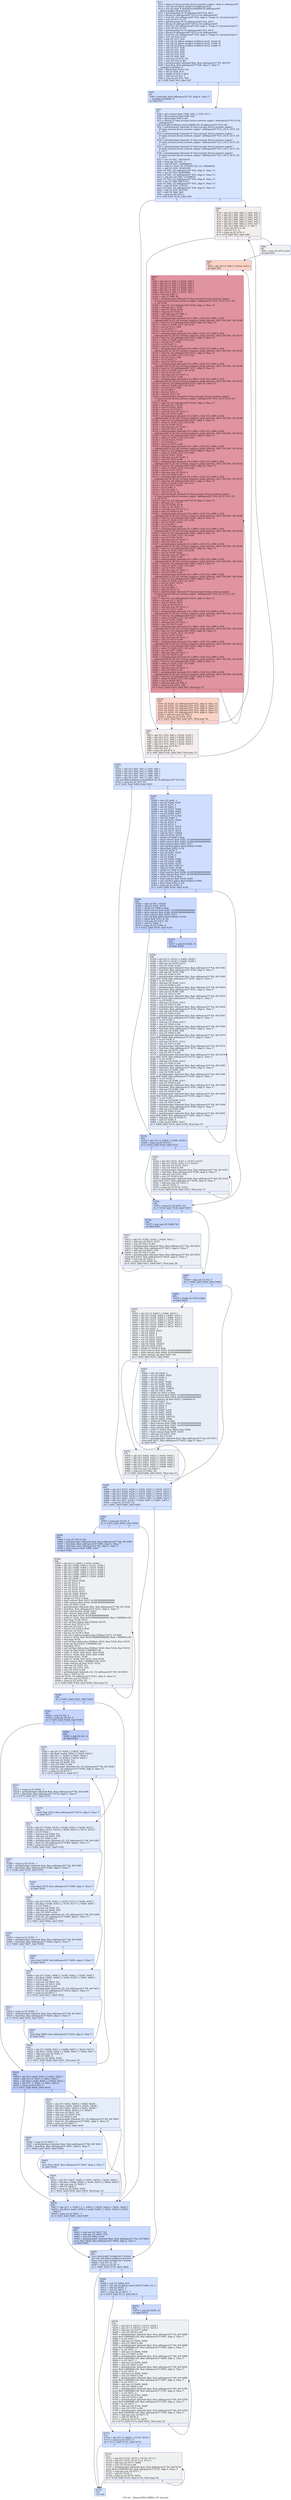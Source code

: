 digraph "CFG for '_Z4growPfiiiS_PKffiS1_Pii' function" {
	label="CFG for '_Z4growPfiiiS_PKffiS1_Pii' function";

	Node0x4d87af0 [shape=record,color="#3d50c3ff", style=filled, fillcolor="#a5c3fe70",label="{%11:\l  %12 = alloca %\"class.rocrand_device::xorwow_engine\", align 8, addrspace(5)\l  %13 = tail call i32 @llvm.amdgcn.workgroup.id.x()\l  %14 = tail call align 4 dereferenceable(64) i8 addrspace(4)*\l... @llvm.amdgcn.dispatch.ptr()\l  %15 = getelementptr i8, i8 addrspace(4)* %14, i64 4\l  %16 = bitcast i8 addrspace(4)* %15 to i16 addrspace(4)*\l  %17 = load i16, i16 addrspace(4)* %16, align 4, !range !4, !invariant.load !5\l  %18 = zext i16 %17 to i32\l  %19 = getelementptr i8, i8 addrspace(4)* %14, i64 6\l  %20 = bitcast i8 addrspace(4)* %19 to i16 addrspace(4)*\l  %21 = load i16, i16 addrspace(4)* %20, align 2, !range !4, !invariant.load !5\l  %22 = zext i16 %21 to i32\l  %23 = getelementptr i8, i8 addrspace(4)* %14, i64 8\l  %24 = bitcast i8 addrspace(4)* %23 to i16 addrspace(4)*\l  %25 = load i16, i16 addrspace(4)* %24, align 4, !range !4, !invariant.load !5\l  %26 = zext i16 %25 to i32\l  %27 = mul i32 %13, %26\l  %28 = tail call i32 @llvm.amdgcn.workitem.id.z(), !range !6\l  %29 = tail call i32 @llvm.amdgcn.workitem.id.y(), !range !6\l  %30 = tail call i32 @llvm.amdgcn.workitem.id.x(), !range !6\l  %31 = add i32 %27, %28\l  %32 = mul i32 %31, %22\l  %33 = add i32 %32, %29\l  %34 = mul i32 %33, %18\l  %35 = add i32 %34, %30\l  %36 = mul nsw i32 %35, %2\l  %37 = sext i32 %35 to i64\l  %38 = getelementptr inbounds float, float addrspace(1)* %5, i64 %37\l  %39 = load float, float addrspace(1)* %38, align 4, !tbaa !7,\l... !amdgpu.noclobber !5\l  %40 = fptosi float %39 to i32\l  %41 = shl i32 %40, %35\l  %42 = sitofp i32 %35 to float\l  %43 = add nsw i32 %3, -1\l  %44 = icmp eq i32 %35, %43\l  br i1 %44, label %45, label %47\l|{<s0>T|<s1>F}}"];
	Node0x4d87af0:s0 -> Node0x4d8f310;
	Node0x4d87af0:s1 -> Node0x4d8f3a0;
	Node0x4d8f310 [shape=record,color="#3d50c3ff", style=filled, fillcolor="#93b5fe70",label="{%45:\l45:                                               \l  %46 = load float, float addrspace(1)* %5, align 4, !tbaa !7,\l... !amdgpu.noclobber !5\l  br label %47\l}"];
	Node0x4d8f310 -> Node0x4d8f3a0;
	Node0x4d8f3a0 [shape=record,color="#3d50c3ff", style=filled, fillcolor="#a5c3fe70",label="{%47:\l47:                                               \l  %48 = phi contract float [ %46, %45 ], [ %39, %11 ]\l  %49 = fmul contract float %48, %42\l  %50 = fptoui float %49 to i64\l  %51 = bitcast %\"class.rocrand_device::xorwow_engine\" addrspace(5)* %12 to i8\l... addrspace(5)*\l  call void @llvm.lifetime.start.p5i8(i64 48, i8 addrspace(5)* %51) #5\l  %52 = getelementptr inbounds %\"class.rocrand_device::xorwow_engine\",\l... %\"class.rocrand_device::xorwow_engine\" addrspace(5)* %12, i32 0, i32 0, i32\l... 5, i32 0\l  %53 = getelementptr inbounds %\"class.rocrand_device::xorwow_engine\",\l... %\"class.rocrand_device::xorwow_engine\" addrspace(5)* %12, i32 0, i32 0, i32\l... 5, i32 1\l  %54 = getelementptr inbounds %\"class.rocrand_device::xorwow_engine\",\l... %\"class.rocrand_device::xorwow_engine\" addrspace(5)* %12, i32 0, i32 0, i32\l... 5, i32 2\l  %55 = getelementptr inbounds %\"class.rocrand_device::xorwow_engine\",\l... %\"class.rocrand_device::xorwow_engine\" addrspace(5)* %12, i32 0, i32 0, i32\l... 5, i32 3\l  %56 = getelementptr inbounds %\"class.rocrand_device::xorwow_engine\",\l... %\"class.rocrand_device::xorwow_engine\" addrspace(5)* %12, i32 0, i32 0, i32\l... 5, i32 4\l  %57 = xor i32 %41, 746559103\l  %58 = icmp sgt i32 %41, -1\l  %59 = mul i32 %57, 1228688033\l  %60 = select i1 %58, i32 -1973591729, i32 -100066652\l  %61 = add i32 %59, 123456789\l  store i32 %61, i32 addrspace(5)* %52, align 8, !tbaa !11\l  %62 = xor i32 %59, 362436069\l  store i32 %62, i32 addrspace(5)* %53, align 4, !tbaa !11\l  %63 = add nsw i32 %60, 521288629\l  store i32 %63, i32 addrspace(5)* %54, align 8, !tbaa !11\l  %64 = xor i32 %60, 88675123\l  store i32 %64, i32 addrspace(5)* %55, align 4, !tbaa !11\l  %65 = add i32 %59, 5783321\l  store i32 %65, i32 addrspace(5)* %56, align 8, !tbaa !11\l  %66 = add i32 %59, 6615241\l  %67 = add i32 %66, %60\l  %68 = icmp eq i64 %50, 0\l  br i1 %68, label %256, label %69\l|{<s0>T|<s1>F}}"];
	Node0x4d8f3a0:s0 -> Node0x4d91a00;
	Node0x4d8f3a0:s1 -> Node0x4d91a90;
	Node0x4d91a90 [shape=record,color="#3d50c3ff", style=filled, fillcolor="#e5d8d170",label="{%69:\l69:                                               \l  %70 = phi i32 [ %83, %82 ], [ %65, %47 ]\l  %71 = phi i32 [ %84, %82 ], [ %64, %47 ]\l  %72 = phi i32 [ %85, %82 ], [ %63, %47 ]\l  %73 = phi i32 [ %86, %82 ], [ %62, %47 ]\l  %74 = phi i32 [ %87, %82 ], [ %61, %47 ]\l  %75 = phi i64 [ %89, %82 ], [ %50, %47 ]\l  %76 = phi i32 [ %88, %82 ], [ 0, %47 ]\l  %77 = trunc i64 %75 to i32\l  %78 = and i32 %77, 3\l  %79 = icmp eq i32 %78, 0\l  br i1 %79, label %82, label %80\l|{<s0>T|<s1>F}}"];
	Node0x4d91a90:s0 -> Node0x4d91c00;
	Node0x4d91a90:s1 -> Node0x4d92590;
	Node0x4d92590 [shape=record,color="#3d50c3ff", style=filled, fillcolor="#dbdcde70",label="{%80:\l80:                                               \l  %81 = zext i32 %76 to i64\l  br label %91\l}"];
	Node0x4d92590 -> Node0x4d92740;
	Node0x4d91c00 [shape=record,color="#3d50c3ff", style=filled, fillcolor="#e5d8d170",label="{%82:\l82:                                               \l  %83 = phi i32 [ %70, %69 ], [ %250, %253 ]\l  %84 = phi i32 [ %71, %69 ], [ %244, %253 ]\l  %85 = phi i32 [ %72, %69 ], [ %238, %253 ]\l  %86 = phi i32 [ %73, %69 ], [ %232, %253 ]\l  %87 = phi i32 [ %74, %69 ], [ %226, %253 ]\l  %88 = add nuw nsw i32 %76, 1\l  %89 = lshr i64 %75, 2\l  %90 = icmp ult i64 %75, 4\l  br i1 %90, label %256, label %69, !llvm.loop !13\l|{<s0>T|<s1>F}}"];
	Node0x4d91c00:s0 -> Node0x4d91a00;
	Node0x4d91c00:s1 -> Node0x4d91a90;
	Node0x4d92740 [shape=record,color="#3d50c3ff", style=filled, fillcolor="#f59c7d70",label="{%91:\l91:                                               \l  %92 = phi i32 [ 0, %80 ], [ %254, %253 ]\l  br label %93\l}"];
	Node0x4d92740 -> Node0x4d92fc0;
	Node0x4d92fc0 [shape=record,color="#b70d28ff", style=filled, fillcolor="#b70d2870",label="{%93:\l93:                                               \l  %94 = phi i32 [ 0, %91 ], [ %226, %93 ]\l  %95 = phi i32 [ 0, %91 ], [ %232, %93 ]\l  %96 = phi i32 [ 0, %91 ], [ %238, %93 ]\l  %97 = phi i32 [ 0, %91 ], [ %244, %93 ]\l  %98 = phi i32 [ 0, %91 ], [ %250, %93 ]\l  %99 = phi i32 [ 0, %91 ], [ %251, %93 ]\l  %100 = lshr i32 %99, 5\l  %101 = and i32 %99, 28\l  %102 = getelementptr inbounds %\"class.rocrand_device::xorwow_engine\",\l... %\"class.rocrand_device::xorwow_engine\" addrspace(5)* %12, i32 0, i32 0, i32\l... 5, i32 %100\l  %103 = load i32, i32 addrspace(5)* %102, align 4, !tbaa !11\l  %104 = shl nuw i32 1, %101\l  %105 = and i32 %104, %103\l  %106 = icmp eq i32 %105, 0\l  %107 = mul nuw nsw i32 %99, 5\l  %108 = zext i32 %107 to i64\l  %109 = getelementptr inbounds [32 x [800 x i32]], [32 x [800 x i32]]\l... addrspace(4)* @_ZL31d_xorwow_sequence_jump_matrices, i64 0, i64 %81, i64 %108\l  %110 = load i32, i32 addrspace(4)* %109, align 16, !tbaa !11\l  %111 = select i1 %106, i32 0, i32 %110\l  %112 = xor i32 %111, %94\l  %113 = or i32 %107, 1\l  %114 = zext i32 %113 to i64\l  %115 = getelementptr inbounds [32 x [800 x i32]], [32 x [800 x i32]]\l... addrspace(4)* @_ZL31d_xorwow_sequence_jump_matrices, i64 0, i64 %81, i64 %114\l  %116 = load i32, i32 addrspace(4)* %115, align 4, !tbaa !11\l  %117 = select i1 %106, i32 0, i32 %116\l  %118 = xor i32 %117, %95\l  %119 = or i32 %107, 2\l  %120 = zext i32 %119 to i64\l  %121 = getelementptr inbounds [32 x [800 x i32]], [32 x [800 x i32]]\l... addrspace(4)* @_ZL31d_xorwow_sequence_jump_matrices, i64 0, i64 %81, i64 %120\l  %122 = load i32, i32 addrspace(4)* %121, align 8, !tbaa !11\l  %123 = select i1 %106, i32 0, i32 %122\l  %124 = xor i32 %123, %96\l  %125 = or i32 %107, 3\l  %126 = zext i32 %125 to i64\l  %127 = getelementptr inbounds [32 x [800 x i32]], [32 x [800 x i32]]\l... addrspace(4)* @_ZL31d_xorwow_sequence_jump_matrices, i64 0, i64 %81, i64 %126\l  %128 = load i32, i32 addrspace(4)* %127, align 4, !tbaa !11\l  %129 = select i1 %106, i32 0, i32 %128\l  %130 = xor i32 %129, %97\l  %131 = add nuw nsw i32 %107, 4\l  %132 = zext i32 %131 to i64\l  %133 = getelementptr inbounds [32 x [800 x i32]], [32 x [800 x i32]]\l... addrspace(4)* @_ZL31d_xorwow_sequence_jump_matrices, i64 0, i64 %81, i64 %132\l  %134 = load i32, i32 addrspace(4)* %133, align 16, !tbaa !11\l  %135 = select i1 %106, i32 0, i32 %134\l  %136 = xor i32 %135, %98\l  %137 = or i32 %99, 1\l  %138 = lshr i32 %99, 5\l  %139 = and i32 %137, 29\l  %140 = getelementptr inbounds %\"class.rocrand_device::xorwow_engine\",\l... %\"class.rocrand_device::xorwow_engine\" addrspace(5)* %12, i32 0, i32 0, i32\l... 5, i32 %138\l  %141 = load i32, i32 addrspace(5)* %140, align 4, !tbaa !11\l  %142 = shl nuw i32 1, %139\l  %143 = and i32 %142, %141\l  %144 = icmp eq i32 %143, 0\l  %145 = mul nuw nsw i32 %137, 5\l  %146 = zext i32 %145 to i64\l  %147 = getelementptr inbounds [32 x [800 x i32]], [32 x [800 x i32]]\l... addrspace(4)* @_ZL31d_xorwow_sequence_jump_matrices, i64 0, i64 %81, i64 %146\l  %148 = load i32, i32 addrspace(4)* %147, align 4, !tbaa !11\l  %149 = select i1 %144, i32 0, i32 %148\l  %150 = xor i32 %149, %112\l  %151 = add nuw nsw i32 %145, 1\l  %152 = zext i32 %151 to i64\l  %153 = getelementptr inbounds [32 x [800 x i32]], [32 x [800 x i32]]\l... addrspace(4)* @_ZL31d_xorwow_sequence_jump_matrices, i64 0, i64 %81, i64 %152\l  %154 = load i32, i32 addrspace(4)* %153, align 8, !tbaa !11\l  %155 = select i1 %144, i32 0, i32 %154\l  %156 = xor i32 %155, %118\l  %157 = or i32 %145, 2\l  %158 = zext i32 %157 to i64\l  %159 = getelementptr inbounds [32 x [800 x i32]], [32 x [800 x i32]]\l... addrspace(4)* @_ZL31d_xorwow_sequence_jump_matrices, i64 0, i64 %81, i64 %158\l  %160 = load i32, i32 addrspace(4)* %159, align 4, !tbaa !11\l  %161 = select i1 %144, i32 0, i32 %160\l  %162 = xor i32 %161, %124\l  %163 = add nuw nsw i32 %145, 3\l  %164 = zext i32 %163 to i64\l  %165 = getelementptr inbounds [32 x [800 x i32]], [32 x [800 x i32]]\l... addrspace(4)* @_ZL31d_xorwow_sequence_jump_matrices, i64 0, i64 %81, i64 %164\l  %166 = load i32, i32 addrspace(4)* %165, align 16, !tbaa !11\l  %167 = select i1 %144, i32 0, i32 %166\l  %168 = xor i32 %167, %130\l  %169 = add nuw nsw i32 %145, 4\l  %170 = zext i32 %169 to i64\l  %171 = getelementptr inbounds [32 x [800 x i32]], [32 x [800 x i32]]\l... addrspace(4)* @_ZL31d_xorwow_sequence_jump_matrices, i64 0, i64 %81, i64 %170\l  %172 = load i32, i32 addrspace(4)* %171, align 4, !tbaa !11\l  %173 = select i1 %144, i32 0, i32 %172\l  %174 = xor i32 %173, %136\l  %175 = or i32 %99, 2\l  %176 = lshr i32 %99, 5\l  %177 = and i32 %175, 30\l  %178 = getelementptr inbounds %\"class.rocrand_device::xorwow_engine\",\l... %\"class.rocrand_device::xorwow_engine\" addrspace(5)* %12, i32 0, i32 0, i32\l... 5, i32 %176\l  %179 = load i32, i32 addrspace(5)* %178, align 4, !tbaa !11\l  %180 = shl nuw i32 1, %177\l  %181 = and i32 %180, %179\l  %182 = icmp eq i32 %181, 0\l  %183 = mul nuw nsw i32 %175, 5\l  %184 = zext i32 %183 to i64\l  %185 = getelementptr inbounds [32 x [800 x i32]], [32 x [800 x i32]]\l... addrspace(4)* @_ZL31d_xorwow_sequence_jump_matrices, i64 0, i64 %81, i64 %184\l  %186 = load i32, i32 addrspace(4)* %185, align 8, !tbaa !11\l  %187 = select i1 %182, i32 0, i32 %186\l  %188 = xor i32 %187, %150\l  %189 = or i32 %183, 1\l  %190 = zext i32 %189 to i64\l  %191 = getelementptr inbounds [32 x [800 x i32]], [32 x [800 x i32]]\l... addrspace(4)* @_ZL31d_xorwow_sequence_jump_matrices, i64 0, i64 %81, i64 %190\l  %192 = load i32, i32 addrspace(4)* %191, align 4, !tbaa !11\l  %193 = select i1 %182, i32 0, i32 %192\l  %194 = xor i32 %193, %156\l  %195 = add nuw nsw i32 %183, 2\l  %196 = zext i32 %195 to i64\l  %197 = getelementptr inbounds [32 x [800 x i32]], [32 x [800 x i32]]\l... addrspace(4)* @_ZL31d_xorwow_sequence_jump_matrices, i64 0, i64 %81, i64 %196\l  %198 = load i32, i32 addrspace(4)* %197, align 16, !tbaa !11\l  %199 = select i1 %182, i32 0, i32 %198\l  %200 = xor i32 %199, %162\l  %201 = add nuw nsw i32 %183, 3\l  %202 = zext i32 %201 to i64\l  %203 = getelementptr inbounds [32 x [800 x i32]], [32 x [800 x i32]]\l... addrspace(4)* @_ZL31d_xorwow_sequence_jump_matrices, i64 0, i64 %81, i64 %202\l  %204 = load i32, i32 addrspace(4)* %203, align 4, !tbaa !11\l  %205 = select i1 %182, i32 0, i32 %204\l  %206 = xor i32 %205, %168\l  %207 = add nuw nsw i32 %183, 4\l  %208 = zext i32 %207 to i64\l  %209 = getelementptr inbounds [32 x [800 x i32]], [32 x [800 x i32]]\l... addrspace(4)* @_ZL31d_xorwow_sequence_jump_matrices, i64 0, i64 %81, i64 %208\l  %210 = load i32, i32 addrspace(4)* %209, align 8, !tbaa !11\l  %211 = select i1 %182, i32 0, i32 %210\l  %212 = xor i32 %211, %174\l  %213 = or i32 %99, 3\l  %214 = lshr i32 %99, 5\l  %215 = and i32 %213, 31\l  %216 = getelementptr inbounds %\"class.rocrand_device::xorwow_engine\",\l... %\"class.rocrand_device::xorwow_engine\" addrspace(5)* %12, i32 0, i32 0, i32\l... 5, i32 %214\l  %217 = load i32, i32 addrspace(5)* %216, align 4, !tbaa !11\l  %218 = shl nuw i32 1, %215\l  %219 = and i32 %218, %217\l  %220 = icmp eq i32 %219, 0\l  %221 = mul nuw nsw i32 %213, 5\l  %222 = zext i32 %221 to i64\l  %223 = getelementptr inbounds [32 x [800 x i32]], [32 x [800 x i32]]\l... addrspace(4)* @_ZL31d_xorwow_sequence_jump_matrices, i64 0, i64 %81, i64 %222\l  %224 = load i32, i32 addrspace(4)* %223, align 4, !tbaa !11\l  %225 = select i1 %220, i32 0, i32 %224\l  %226 = xor i32 %225, %188\l  %227 = add nuw nsw i32 %221, 1\l  %228 = zext i32 %227 to i64\l  %229 = getelementptr inbounds [32 x [800 x i32]], [32 x [800 x i32]]\l... addrspace(4)* @_ZL31d_xorwow_sequence_jump_matrices, i64 0, i64 %81, i64 %228\l  %230 = load i32, i32 addrspace(4)* %229, align 16, !tbaa !11\l  %231 = select i1 %220, i32 0, i32 %230\l  %232 = xor i32 %231, %194\l  %233 = add nuw nsw i32 %221, 2\l  %234 = zext i32 %233 to i64\l  %235 = getelementptr inbounds [32 x [800 x i32]], [32 x [800 x i32]]\l... addrspace(4)* @_ZL31d_xorwow_sequence_jump_matrices, i64 0, i64 %81, i64 %234\l  %236 = load i32, i32 addrspace(4)* %235, align 4, !tbaa !11\l  %237 = select i1 %220, i32 0, i32 %236\l  %238 = xor i32 %237, %200\l  %239 = add nuw nsw i32 %221, 3\l  %240 = zext i32 %239 to i64\l  %241 = getelementptr inbounds [32 x [800 x i32]], [32 x [800 x i32]]\l... addrspace(4)* @_ZL31d_xorwow_sequence_jump_matrices, i64 0, i64 %81, i64 %240\l  %242 = load i32, i32 addrspace(4)* %241, align 8, !tbaa !11\l  %243 = select i1 %220, i32 0, i32 %242\l  %244 = xor i32 %243, %206\l  %245 = add nuw nsw i32 %221, 4\l  %246 = zext i32 %245 to i64\l  %247 = getelementptr inbounds [32 x [800 x i32]], [32 x [800 x i32]]\l... addrspace(4)* @_ZL31d_xorwow_sequence_jump_matrices, i64 0, i64 %81, i64 %246\l  %248 = load i32, i32 addrspace(4)* %247, align 4, !tbaa !11\l  %249 = select i1 %220, i32 0, i32 %248\l  %250 = xor i32 %249, %212\l  %251 = add nuw nsw i32 %99, 4\l  %252 = icmp eq i32 %251, 160\l  br i1 %252, label %253, label %93, !llvm.loop !15\l|{<s0>T|<s1>F}}"];
	Node0x4d92fc0:s0 -> Node0x4d92830;
	Node0x4d92fc0:s1 -> Node0x4d92fc0;
	Node0x4d92830 [shape=record,color="#3d50c3ff", style=filled, fillcolor="#f59c7d70",label="{%253:\l253:                                              \l  store i32 %226, i32 addrspace(5)* %52, align 8, !tbaa !11\l  store i32 %232, i32 addrspace(5)* %53, align 4, !tbaa !11\l  store i32 %238, i32 addrspace(5)* %54, align 8, !tbaa !11\l  store i32 %244, i32 addrspace(5)* %55, align 4, !tbaa !11\l  store i32 %250, i32 addrspace(5)* %56, align 8, !tbaa !11\l  %254 = add nuw nsw i32 %92, 1\l  %255 = icmp eq i32 %254, %78\l  br i1 %255, label %82, label %91, !llvm.loop !16\l|{<s0>T|<s1>F}}"];
	Node0x4d92830:s0 -> Node0x4d91c00;
	Node0x4d92830:s1 -> Node0x4d92740;
	Node0x4d91a00 [shape=record,color="#3d50c3ff", style=filled, fillcolor="#a5c3fe70",label="{%256:\l256:                                              \l  %257 = phi i32 [ %65, %47 ], [ %83, %82 ]\l  %258 = phi i32 [ %64, %47 ], [ %84, %82 ]\l  %259 = phi i32 [ %63, %47 ], [ %85, %82 ]\l  %260 = phi i32 [ %62, %47 ], [ %86, %82 ]\l  %261 = phi i32 [ %61, %47 ], [ %87, %82 ]\l  call void @llvm.lifetime.end.p5i8(i64 48, i8 addrspace(5)* %51) #5\l  %262 = icmp slt i32 %35, %7\l  br i1 %262, label %484, label %263\l|{<s0>T|<s1>F}}"];
	Node0x4d91a00:s0 -> Node0x4d94bb0;
	Node0x4d91a00:s1 -> Node0x4d94c00;
	Node0x4d94c00 [shape=record,color="#3d50c3ff", style=filled, fillcolor="#93b5fe70",label="{%263:\l263:                                              \l  %264 = lshr i32 %261, 2\l  %265 = xor i32 %264, %261\l  %266 = shl i32 %257, 4\l  %267 = shl i32 %265, 1\l  %268 = xor i32 %267, %266\l  %269 = xor i32 %268, %265\l  %270 = xor i32 %269, %257\l  %271 = sitofp i32 %7 to float\l  %272 = lshr i32 %260, 2\l  %273 = xor i32 %272, %260\l  %274 = shl i32 %270, 4\l  %275 = shl i32 %273, 1\l  %276 = xor i32 %275, %274\l  %277 = xor i32 %276, %273\l  %278 = xor i32 %277, %270\l  %279 = add i32 %67, 724874\l  %280 = add i32 %279, %278\l  %281 = uitofp i32 %280 to float\l  %282 = fmul contract float %281, 0x3DF0000000000000\l  %283 = fadd contract float %282, 0x3DF0000000000000\l  %284 = fmul contract float %283, %271\l  %285 = tail call float @llvm.floor.f32(float %284)\l  %286 = fptosi float %285 to i32\l  %287 = lshr i32 %259, 2\l  %288 = xor i32 %287, %259\l  %289 = shl i32 %278, 4\l  %290 = shl i32 %288, 1\l  %291 = xor i32 %290, %289\l  %292 = xor i32 %291, %288\l  %293 = xor i32 %292, %278\l  %294 = add i32 %67, 1087311\l  %295 = add i32 %293, %294\l  %296 = uitofp i32 %295 to float\l  %297 = fmul contract float %296, 0x3DF0000000000000\l  %298 = fadd contract float %297, 0x3DF0000000000000\l  %299 = sitofp i32 %2 to float\l  %300 = fmul contract float %298, %299\l  %301 = tail call float @llvm.floor.f32(float %300)\l  %302 = fptosi float %301 to i32\l  %303 = icmp sgt i32 %302, 0\l  br i1 %303, label %304, label %334\l|{<s0>T|<s1>F}}"];
	Node0x4d94c00:s0 -> Node0x4d9ca90;
	Node0x4d94c00:s1 -> Node0x4d9cb20;
	Node0x4d9ca90 [shape=record,color="#3d50c3ff", style=filled, fillcolor="#88abfd70",label="{%304:\l304:                                              \l  %305 = add i32 %67, 362437\l  %306 = add i32 %305, %270\l  %307 = uitofp i32 %306 to float\l  %308 = fmul contract float %307, 0x3DF0000000000000\l  %309 = fadd contract float %308, 0x3DF0000000000000\l  %310 = fmul contract float %309, %271\l  %311 = tail call float @llvm.floor.f32(float %310)\l  %312 = fptosi float %311 to i32\l  %313 = mul nsw i32 %312, %2\l  %314 = and i32 %302, 7\l  %315 = icmp ult i32 %302, 8\l  br i1 %315, label %318, label %316\l|{<s0>T|<s1>F}}"];
	Node0x4d9ca90:s0 -> Node0x4d9d310;
	Node0x4d9ca90:s1 -> Node0x4d9d360;
	Node0x4d9d360 [shape=record,color="#3d50c3ff", style=filled, fillcolor="#779af770",label="{%316:\l316:                                              \l  %317 = and i32 %302, -8\l  br label %338\l}"];
	Node0x4d9d360 -> Node0x4d9d560;
	Node0x4d9d310 [shape=record,color="#3d50c3ff", style=filled, fillcolor="#88abfd70",label="{%318:\l318:                                              \l  %319 = phi i32 [ 0, %304 ], [ %404, %338 ]\l  %320 = icmp eq i32 %314, 0\l  br i1 %320, label %334, label %321\l|{<s0>T|<s1>F}}"];
	Node0x4d9d310:s0 -> Node0x4d9cb20;
	Node0x4d9d310:s1 -> Node0x4d9d790;
	Node0x4d9d790 [shape=record,color="#3d50c3ff", style=filled, fillcolor="#d1dae970",label="{%321:\l321:                                              \l  %322 = phi i32 [ %331, %321 ], [ %319, %318 ]\l  %323 = phi i32 [ %332, %321 ], [ 0, %318 ]\l  %324 = add nsw i32 %322, %313\l  %325 = sext i32 %324 to i64\l  %326 = getelementptr inbounds float, float addrspace(1)* %4, i64 %325\l  %327 = load float, float addrspace(1)* %326, align 4, !tbaa !7\l  %328 = add nsw i32 %322, %36\l  %329 = sext i32 %328 to i64\l  %330 = getelementptr inbounds float, float addrspace(1)* %4, i64 %329\l  store float %327, float addrspace(1)* %330, align 4, !tbaa !7\l  %331 = add nuw nsw i32 %322, 1\l  %332 = add i32 %323, 1\l  %333 = icmp eq i32 %332, %314\l  br i1 %333, label %334, label %321, !llvm.loop !17\l|{<s0>T|<s1>F}}"];
	Node0x4d9d790:s0 -> Node0x4d9cb20;
	Node0x4d9d790:s1 -> Node0x4d9d790;
	Node0x4d9cb20 [shape=record,color="#3d50c3ff", style=filled, fillcolor="#93b5fe70",label="{%334:\l334:                                              \l  %335 = icmp slt i32 %302, %2\l  br i1 %335, label %336, label %407\l|{<s0>T|<s1>F}}"];
	Node0x4d9cb20:s0 -> Node0x4d88530;
	Node0x4d9cb20:s1 -> Node0x4d88580;
	Node0x4d88530 [shape=record,color="#3d50c3ff", style=filled, fillcolor="#81a4fb70",label="{%336:\l336:                                              \l  %337 = mul nsw i32 %286, %2\l  br label %411\l}"];
	Node0x4d88530 -> Node0x4d88750;
	Node0x4d9d560 [shape=record,color="#3d50c3ff", style=filled, fillcolor="#cbd8ee70",label="{%338:\l338:                                              \l  %339 = phi i32 [ 0, %316 ], [ %404, %338 ]\l  %340 = phi i32 [ 0, %316 ], [ %405, %338 ]\l  %341 = add nsw i32 %339, %313\l  %342 = sext i32 %341 to i64\l  %343 = getelementptr inbounds float, float addrspace(1)* %4, i64 %342\l  %344 = load float, float addrspace(1)* %343, align 4, !tbaa !7\l  %345 = add nsw i32 %339, %36\l  %346 = sext i32 %345 to i64\l  %347 = getelementptr inbounds float, float addrspace(1)* %4, i64 %346\l  store float %344, float addrspace(1)* %347, align 4, !tbaa !7\l  %348 = or i32 %339, 1\l  %349 = add nsw i32 %348, %313\l  %350 = sext i32 %349 to i64\l  %351 = getelementptr inbounds float, float addrspace(1)* %4, i64 %350\l  %352 = load float, float addrspace(1)* %351, align 4, !tbaa !7\l  %353 = add nsw i32 %348, %36\l  %354 = sext i32 %353 to i64\l  %355 = getelementptr inbounds float, float addrspace(1)* %4, i64 %354\l  store float %352, float addrspace(1)* %355, align 4, !tbaa !7\l  %356 = or i32 %339, 2\l  %357 = add nsw i32 %356, %313\l  %358 = sext i32 %357 to i64\l  %359 = getelementptr inbounds float, float addrspace(1)* %4, i64 %358\l  %360 = load float, float addrspace(1)* %359, align 4, !tbaa !7\l  %361 = add nsw i32 %356, %36\l  %362 = sext i32 %361 to i64\l  %363 = getelementptr inbounds float, float addrspace(1)* %4, i64 %362\l  store float %360, float addrspace(1)* %363, align 4, !tbaa !7\l  %364 = or i32 %339, 3\l  %365 = add nsw i32 %364, %313\l  %366 = sext i32 %365 to i64\l  %367 = getelementptr inbounds float, float addrspace(1)* %4, i64 %366\l  %368 = load float, float addrspace(1)* %367, align 4, !tbaa !7\l  %369 = add nsw i32 %364, %36\l  %370 = sext i32 %369 to i64\l  %371 = getelementptr inbounds float, float addrspace(1)* %4, i64 %370\l  store float %368, float addrspace(1)* %371, align 4, !tbaa !7\l  %372 = or i32 %339, 4\l  %373 = add nsw i32 %372, %313\l  %374 = sext i32 %373 to i64\l  %375 = getelementptr inbounds float, float addrspace(1)* %4, i64 %374\l  %376 = load float, float addrspace(1)* %375, align 4, !tbaa !7\l  %377 = add nsw i32 %372, %36\l  %378 = sext i32 %377 to i64\l  %379 = getelementptr inbounds float, float addrspace(1)* %4, i64 %378\l  store float %376, float addrspace(1)* %379, align 4, !tbaa !7\l  %380 = or i32 %339, 5\l  %381 = add nsw i32 %380, %313\l  %382 = sext i32 %381 to i64\l  %383 = getelementptr inbounds float, float addrspace(1)* %4, i64 %382\l  %384 = load float, float addrspace(1)* %383, align 4, !tbaa !7\l  %385 = add nsw i32 %380, %36\l  %386 = sext i32 %385 to i64\l  %387 = getelementptr inbounds float, float addrspace(1)* %4, i64 %386\l  store float %384, float addrspace(1)* %387, align 4, !tbaa !7\l  %388 = or i32 %339, 6\l  %389 = add nsw i32 %388, %313\l  %390 = sext i32 %389 to i64\l  %391 = getelementptr inbounds float, float addrspace(1)* %4, i64 %390\l  %392 = load float, float addrspace(1)* %391, align 4, !tbaa !7\l  %393 = add nsw i32 %388, %36\l  %394 = sext i32 %393 to i64\l  %395 = getelementptr inbounds float, float addrspace(1)* %4, i64 %394\l  store float %392, float addrspace(1)* %395, align 4, !tbaa !7\l  %396 = or i32 %339, 7\l  %397 = add nsw i32 %396, %313\l  %398 = sext i32 %397 to i64\l  %399 = getelementptr inbounds float, float addrspace(1)* %4, i64 %398\l  %400 = load float, float addrspace(1)* %399, align 4, !tbaa !7\l  %401 = add nsw i32 %396, %36\l  %402 = sext i32 %401 to i64\l  %403 = getelementptr inbounds float, float addrspace(1)* %4, i64 %402\l  store float %400, float addrspace(1)* %403, align 4, !tbaa !7\l  %404 = add nuw nsw i32 %339, 8\l  %405 = add i32 %340, 8\l  %406 = icmp eq i32 %405, %317\l  br i1 %406, label %318, label %338, !llvm.loop !19\l|{<s0>T|<s1>F}}"];
	Node0x4d9d560:s0 -> Node0x4d9d310;
	Node0x4d9d560:s1 -> Node0x4d9d560;
	Node0x4d88580 [shape=record,color="#3d50c3ff", style=filled, fillcolor="#93b5fe70",label="{%407:\l407:                                              \l  %408 = icmp sgt i32 %2, 0\l  br i1 %408, label %409, label %484\l|{<s0>T|<s1>F}}"];
	Node0x4d88580:s0 -> Node0x4da1ad0;
	Node0x4d88580:s1 -> Node0x4d94bb0;
	Node0x4da1ad0 [shape=record,color="#3d50c3ff", style=filled, fillcolor="#88abfd70",label="{%409:\l409:                                              \l  %410 = sitofp i32 %10 to float\l  br label %422\l}"];
	Node0x4da1ad0 -> Node0x4da1c40;
	Node0x4d88750 [shape=record,color="#3d50c3ff", style=filled, fillcolor="#d4dbe670",label="{%411:\l411:                                              \l  %412 = phi i32 [ %302, %336 ], [ %420, %411 ]\l  %413 = add nsw i32 %412, %337\l  %414 = sext i32 %413 to i64\l  %415 = getelementptr inbounds float, float addrspace(1)* %4, i64 %414\l  %416 = load float, float addrspace(1)* %415, align 4, !tbaa !7\l  %417 = add nsw i32 %412, %36\l  %418 = sext i32 %417 to i64\l  %419 = getelementptr inbounds float, float addrspace(1)* %4, i64 %418\l  store float %416, float addrspace(1)* %419, align 4, !tbaa !7\l  %420 = add nsw i32 %412, 1\l  %421 = icmp slt i32 %420, %2\l  br i1 %421, label %411, label %407, !llvm.loop !20\l|{<s0>T|<s1>F}}"];
	Node0x4d88750:s0 -> Node0x4d88750;
	Node0x4d88750:s1 -> Node0x4d88580;
	Node0x4da1c40 [shape=record,color="#3d50c3ff", style=filled, fillcolor="#d9dce170",label="{%422:\l422:                                              \l  %423 = phi i32 [ 0, %409 ], [ %482, %475 ]\l  %424 = phi i32 [ %294, %409 ], [ %481, %475 ]\l  %425 = phi i32 [ %258, %409 ], [ %480, %475 ]\l  %426 = phi i32 [ %257, %409 ], [ %479, %475 ]\l  %427 = phi i32 [ %270, %409 ], [ %478, %475 ]\l  %428 = phi i32 [ %278, %409 ], [ %477, %475 ]\l  %429 = phi i32 [ %293, %409 ], [ %476, %475 ]\l  %430 = lshr i32 %425, 2\l  %431 = xor i32 %430, %425\l  %432 = shl i32 %429, 4\l  %433 = shl i32 %431, 1\l  %434 = xor i32 %432, %433\l  %435 = xor i32 %434, %429\l  %436 = xor i32 %435, %431\l  %437 = add i32 %424, 362437\l  %438 = add i32 %436, %437\l  %439 = uitofp i32 %438 to float\l  %440 = fmul contract float %439, 0x3DF0000000000000\l  %441 = fadd contract float %440, 0x3DF0000000000000\l  %442 = fcmp contract ugt float %441, %6\l  br i1 %442, label %475, label %443\l|{<s0>T|<s1>F}}"];
	Node0x4da1c40:s0 -> Node0x4da24c0;
	Node0x4da1c40:s1 -> Node0x4da3390;
	Node0x4da3390 [shape=record,color="#3d50c3ff", style=filled, fillcolor="#cbd8ee70",label="{%443:\l443:                                              \l  %444 = lshr i32 %426, 2\l  %445 = xor i32 %444, %426\l  %446 = shl i32 %436, 4\l  %447 = shl i32 %445, 1\l  %448 = xor i32 %447, %446\l  %449 = xor i32 %448, %445\l  %450 = xor i32 %449, %436\l  %451 = add i32 %424, 724874\l  %452 = add i32 %451, %450\l  %453 = uitofp i32 %452 to float\l  %454 = fmul contract float %453, 0x3DF0000000000000\l  %455 = fadd contract float %454, 0x3DF0000000000000\l  %456 = fcmp contract olt float %455, 5.000000e-01\l  %457 = lshr i32 %427, 2\l  %458 = xor i32 %457, %427\l  %459 = shl i32 %450, 4\l  %460 = shl i32 %458, 1\l  %461 = xor i32 %460, %459\l  %462 = xor i32 %461, %458\l  %463 = xor i32 %462, %450\l  %464 = add i32 %424, 1087311\l  %465 = add i32 %463, %464\l  %466 = uitofp i32 %465 to float\l  %467 = fmul contract float %466, 0x3DF0000000000000\l  %468 = fadd contract float %467, 0x3DF0000000000000\l  %469 = fneg contract float %468\l  %470 = select i1 %456, float %469, float %468\l  %471 = fmul contract float %470, %410\l  %472 = add nsw i32 %423, %36\l  %473 = sext i32 %472 to i64\l  %474 = getelementptr inbounds float, float addrspace(1)* %4, i64 %473\l  store float %471, float addrspace(1)* %474, align 4, !tbaa !7\l  br label %475\l}"];
	Node0x4da3390 -> Node0x4da24c0;
	Node0x4da24c0 [shape=record,color="#3d50c3ff", style=filled, fillcolor="#d9dce170",label="{%475:\l475:                                              \l  %476 = phi i32 [ %436, %422 ], [ %463, %443 ]\l  %477 = phi i32 [ %429, %422 ], [ %450, %443 ]\l  %478 = phi i32 [ %428, %422 ], [ %436, %443 ]\l  %479 = phi i32 [ %427, %422 ], [ %429, %443 ]\l  %480 = phi i32 [ %426, %422 ], [ %428, %443 ]\l  %481 = phi i32 [ %437, %422 ], [ %464, %443 ]\l  %482 = add nuw nsw i32 %423, 1\l  %483 = icmp eq i32 %482, %2\l  br i1 %483, label %484, label %422, !llvm.loop !21\l|{<s0>T|<s1>F}}"];
	Node0x4da24c0:s0 -> Node0x4d94bb0;
	Node0x4da24c0:s1 -> Node0x4da1c40;
	Node0x4d94bb0 [shape=record,color="#3d50c3ff", style=filled, fillcolor="#a5c3fe70",label="{%484:\l484:                                              \l  %485 = phi i32 [ %257, %256 ], [ %293, %407 ], [ %476, %475 ]\l  %486 = phi i32 [ %258, %256 ], [ %278, %407 ], [ %477, %475 ]\l  %487 = phi i32 [ %259, %256 ], [ %270, %407 ], [ %478, %475 ]\l  %488 = phi i32 [ %260, %256 ], [ %257, %407 ], [ %479, %475 ]\l  %489 = phi i32 [ %261, %256 ], [ %258, %407 ], [ %480, %475 ]\l  %490 = phi i32 [ %67, %256 ], [ %294, %407 ], [ %481, %475 ]\l  %491 = icmp slt i32 %35, %2\l  br i1 %491, label %492, label %665\l|{<s0>T|<s1>F}}"];
	Node0x4d94bb0:s0 -> Node0x4da5300;
	Node0x4d94bb0:s1 -> Node0x4da5350;
	Node0x4da5300 [shape=record,color="#3d50c3ff", style=filled, fillcolor="#93b5fe70",label="{%492:\l492:                                              \l  %493 = icmp sgt i32 %3, 0\l  br i1 %493, label %494, label %656\l|{<s0>T|<s1>F}}"];
	Node0x4da5300:s0 -> Node0x4da54e0;
	Node0x4da5300:s1 -> Node0x4da5530;
	Node0x4da54e0 [shape=record,color="#3d50c3ff", style=filled, fillcolor="#88abfd70",label="{%494:\l494:                                              \l  %495 = zext i32 %43 to i64\l  %496 = getelementptr inbounds float, float addrspace(1)* %8, i64 %495\l  %497 = load float, float addrspace(1)* %496, align 4, !tbaa !7\l  %498 = load float, float addrspace(1)* %8, align 4, !tbaa !7\l  %499 = fsub contract float %498, %497\l  br label %506\l}"];
	Node0x4da54e0 -> Node0x4da58b0;
	Node0x4da5970 [shape=record,color="#3d50c3ff", style=filled, fillcolor="#88abfd70",label="{%500:\l500:                                              \l  br i1 %493, label %501, label %656\l|{<s0>T|<s1>F}}"];
	Node0x4da5970:s0 -> Node0x4da59c0;
	Node0x4da5970:s1 -> Node0x4da5530;
	Node0x4da59c0 [shape=record,color="#3d50c3ff", style=filled, fillcolor="#7ea1fa70",label="{%501:\l501:                                              \l  %502 = and i32 %3, 3\l  %503 = icmp ult i32 %3, 4\l  br i1 %503, label %628, label %504\l|{<s0>T|<s1>F}}"];
	Node0x4da59c0:s0 -> Node0x4da5be0;
	Node0x4da59c0:s1 -> Node0x4da5c30;
	Node0x4da5c30 [shape=record,color="#3d50c3ff", style=filled, fillcolor="#6c8ff170",label="{%504:\l504:                                              \l  %505 = and i32 %3, -4\l  br label %561\l}"];
	Node0x4da5c30 -> Node0x4da5dc0;
	Node0x4da58b0 [shape=record,color="#3d50c3ff", style=filled, fillcolor="#d9dce170",label="{%506:\l506:                                              \l  %507 = phi i32 [ 0, %494 ], [ %559, %506 ]\l  %508 = phi i32 [ %490, %494 ], [ %521, %506 ]\l  %509 = phi i32 [ %489, %494 ], [ %510, %506 ]\l  %510 = phi i32 [ %488, %494 ], [ %511, %506 ]\l  %511 = phi i32 [ %487, %494 ], [ %512, %506 ]\l  %512 = phi i32 [ %486, %494 ], [ %513, %506 ]\l  %513 = phi i32 [ %485, %494 ], [ %520, %506 ]\l  %514 = lshr i32 %509, 2\l  %515 = xor i32 %514, %509\l  %516 = shl i32 %513, 4\l  %517 = shl i32 %515, 1\l  %518 = xor i32 %516, %517\l  %519 = xor i32 %518, %513\l  %520 = xor i32 %519, %515\l  %521 = add i32 %508, 362437\l  %522 = add i32 %520, %521\l  %523 = uitofp i32 %522 to float\l  %524 = fmul contract float %523, 0x3DF0000000000000\l  %525 = fadd contract float %524, 0x3DF0000000000000\l  %526 = zext i32 %507 to i64\l  %527 = getelementptr inbounds float, float addrspace(1)* %8, i64 %526\l  %528 = load float, float addrspace(1)* %527, align 4, !tbaa !7\l  %529 = fsub contract float %528, %497\l  %530 = fdiv contract float %529, %499\l  %531 = fcmp olt float %530, 0x39F0000000000000\l  %532 = select i1 %531, float 0x41F0000000000000, float 1.000000e+00\l  %533 = fmul float %530, %532\l  %534 = tail call float @llvm.sqrt.f32(float %533)\l  %535 = bitcast float %534 to i32\l  %536 = add nsw i32 %535, -1\l  %537 = bitcast i32 %536 to float\l  %538 = add nsw i32 %535, 1\l  %539 = bitcast i32 %538 to float\l  %540 = tail call i1 @llvm.amdgcn.class.f32(float %533, i32 608)\l  %541 = select i1 %531, float 0x3EF0000000000000, float 1.000000e+00\l  %542 = fneg float %539\l  %543 = tail call float @llvm.fma.f32(float %542, float %534, float %533)\l  %544 = fcmp ogt float %543, 0.000000e+00\l  %545 = fneg float %537\l  %546 = tail call float @llvm.fma.f32(float %545, float %534, float %533)\l  %547 = fcmp ole float %546, 0.000000e+00\l  %548 = select i1 %547, float %537, float %534\l  %549 = select i1 %544, float %539, float %548\l  %550 = fmul float %541, %549\l  %551 = select i1 %540, float %533, float %550\l  %552 = fsub contract float 1.000000e+00, %551\l  %553 = fcmp contract olt float %525, %552\l  %554 = mul nsw i32 %507, %2\l  %555 = add nsw i32 %554, %35\l  %556 = sext i32 %555 to i64\l  %557 = getelementptr inbounds i32, i32 addrspace(1)* %9, i64 %556\l  %558 = zext i1 %553 to i32\l  store i32 %558, i32 addrspace(1)* %557, align 4, !tbaa !11\l  %559 = add nuw nsw i32 %507, 1\l  %560 = icmp eq i32 %559, %3\l  br i1 %560, label %500, label %506, !llvm.loop !22\l|{<s0>T|<s1>F}}"];
	Node0x4da58b0:s0 -> Node0x4da5970;
	Node0x4da58b0:s1 -> Node0x4da58b0;
	Node0x4da5dc0 [shape=record,color="#3d50c3ff", style=filled, fillcolor="#c1d4f470",label="{%561:\l561:                                              \l  %562 = phi i32 [ 0, %504 ], [ %625, %622 ]\l  %563 = phi float [ undef, %504 ], [ %624, %622 ]\l  %564 = phi i32 [ -1, %504 ], [ %623, %622 ]\l  %565 = phi i32 [ 0, %504 ], [ %626, %622 ]\l  %566 = mul nsw i32 %562, %2\l  %567 = add nsw i32 %566, %35\l  %568 = sext i32 %567 to i64\l  %569 = getelementptr inbounds i32, i32 addrspace(1)* %9, i64 %568\l  %570 = load i32, i32 addrspace(1)* %569, align 4, !tbaa !11\l  %571 = icmp eq i32 %570, 1\l  br i1 %571, label %572, label %577\l|{<s0>T|<s1>F}}"];
	Node0x4da5dc0:s0 -> Node0x4daa180;
	Node0x4da5dc0:s1 -> Node0x4daa210;
	Node0x4daa180 [shape=record,color="#3d50c3ff", style=filled, fillcolor="#b2ccfb70",label="{%572:\l572:                                              \l  %573 = icmp eq i32 %564, -1\l  %574 = getelementptr inbounds float, float addrspace(1)* %4, i64 %568\l  %575 = load float, float addrspace(1)* %574, align 4, !tbaa !7\l  br i1 %573, label %577, label %576\l|{<s0>T|<s1>F}}"];
	Node0x4daa180:s0 -> Node0x4daa210;
	Node0x4daa180:s1 -> Node0x4daa4f0;
	Node0x4daa4f0 [shape=record,color="#3d50c3ff", style=filled, fillcolor="#a5c3fe70",label="{%576:\l576:                                              \l  store float %563, float addrspace(1)* %574, align 4, !tbaa !7\l  br label %577\l}"];
	Node0x4daa4f0 -> Node0x4daa210;
	Node0x4daa210 [shape=record,color="#3d50c3ff", style=filled, fillcolor="#c1d4f470",label="{%577:\l577:                                              \l  %578 = phi i32 [ %564, %576 ], [ %564, %561 ], [ %562, %572 ]\l  %579 = phi float [ %575, %576 ], [ %563, %561 ], [ %575, %572 ]\l  %580 = or i32 %562, 1\l  %581 = mul nsw i32 %580, %2\l  %582 = add nsw i32 %581, %35\l  %583 = sext i32 %582 to i64\l  %584 = getelementptr inbounds i32, i32 addrspace(1)* %9, i64 %583\l  %585 = load i32, i32 addrspace(1)* %584, align 4, !tbaa !11\l  %586 = icmp eq i32 %585, 1\l  br i1 %586, label %587, label %592\l|{<s0>T|<s1>F}}"];
	Node0x4daa210:s0 -> Node0x4dab060;
	Node0x4daa210:s1 -> Node0x4dab0b0;
	Node0x4dab060 [shape=record,color="#3d50c3ff", style=filled, fillcolor="#b2ccfb70",label="{%587:\l587:                                              \l  %588 = icmp eq i32 %578, -1\l  %589 = getelementptr inbounds float, float addrspace(1)* %4, i64 %583\l  %590 = load float, float addrspace(1)* %589, align 4, !tbaa !7\l  br i1 %588, label %592, label %591\l|{<s0>T|<s1>F}}"];
	Node0x4dab060:s0 -> Node0x4dab0b0;
	Node0x4dab060:s1 -> Node0x4dab350;
	Node0x4dab350 [shape=record,color="#3d50c3ff", style=filled, fillcolor="#a5c3fe70",label="{%591:\l591:                                              \l  store float %579, float addrspace(1)* %589, align 4, !tbaa !7\l  br label %592\l}"];
	Node0x4dab350 -> Node0x4dab0b0;
	Node0x4dab0b0 [shape=record,color="#3d50c3ff", style=filled, fillcolor="#c1d4f470",label="{%592:\l592:                                              \l  %593 = phi i32 [ %578, %591 ], [ %578, %577 ], [ %580, %587 ]\l  %594 = phi float [ %590, %591 ], [ %579, %577 ], [ %590, %587 ]\l  %595 = or i32 %562, 2\l  %596 = mul nsw i32 %595, %2\l  %597 = add nsw i32 %596, %35\l  %598 = sext i32 %597 to i64\l  %599 = getelementptr inbounds i32, i32 addrspace(1)* %9, i64 %598\l  %600 = load i32, i32 addrspace(1)* %599, align 4, !tbaa !11\l  %601 = icmp eq i32 %600, 1\l  br i1 %601, label %602, label %607\l|{<s0>T|<s1>F}}"];
	Node0x4dab0b0:s0 -> Node0x4dabab0;
	Node0x4dab0b0:s1 -> Node0x4dabb00;
	Node0x4dabab0 [shape=record,color="#3d50c3ff", style=filled, fillcolor="#b2ccfb70",label="{%602:\l602:                                              \l  %603 = icmp eq i32 %593, -1\l  %604 = getelementptr inbounds float, float addrspace(1)* %4, i64 %598\l  %605 = load float, float addrspace(1)* %604, align 4, !tbaa !7\l  br i1 %603, label %607, label %606\l|{<s0>T|<s1>F}}"];
	Node0x4dabab0:s0 -> Node0x4dabb00;
	Node0x4dabab0:s1 -> Node0x4dabda0;
	Node0x4dabda0 [shape=record,color="#3d50c3ff", style=filled, fillcolor="#a5c3fe70",label="{%606:\l606:                                              \l  store float %594, float addrspace(1)* %604, align 4, !tbaa !7\l  br label %607\l}"];
	Node0x4dabda0 -> Node0x4dabb00;
	Node0x4dabb00 [shape=record,color="#3d50c3ff", style=filled, fillcolor="#c1d4f470",label="{%607:\l607:                                              \l  %608 = phi i32 [ %593, %606 ], [ %593, %592 ], [ %595, %602 ]\l  %609 = phi float [ %605, %606 ], [ %594, %592 ], [ %605, %602 ]\l  %610 = or i32 %562, 3\l  %611 = mul nsw i32 %610, %2\l  %612 = add nsw i32 %611, %35\l  %613 = sext i32 %612 to i64\l  %614 = getelementptr inbounds i32, i32 addrspace(1)* %9, i64 %613\l  %615 = load i32, i32 addrspace(1)* %614, align 4, !tbaa !11\l  %616 = icmp eq i32 %615, 1\l  br i1 %616, label %617, label %622\l|{<s0>T|<s1>F}}"];
	Node0x4dabb00:s0 -> Node0x4d90c80;
	Node0x4dabb00:s1 -> Node0x4da95a0;
	Node0x4d90c80 [shape=record,color="#3d50c3ff", style=filled, fillcolor="#b2ccfb70",label="{%617:\l617:                                              \l  %618 = icmp eq i32 %608, -1\l  %619 = getelementptr inbounds float, float addrspace(1)* %4, i64 %613\l  %620 = load float, float addrspace(1)* %619, align 4, !tbaa !7\l  br i1 %618, label %622, label %621\l|{<s0>T|<s1>F}}"];
	Node0x4d90c80:s0 -> Node0x4da95a0;
	Node0x4d90c80:s1 -> Node0x4d90f20;
	Node0x4d90f20 [shape=record,color="#3d50c3ff", style=filled, fillcolor="#a5c3fe70",label="{%621:\l621:                                              \l  store float %609, float addrspace(1)* %619, align 4, !tbaa !7\l  br label %622\l}"];
	Node0x4d90f20 -> Node0x4da95a0;
	Node0x4da95a0 [shape=record,color="#3d50c3ff", style=filled, fillcolor="#c1d4f470",label="{%622:\l622:                                              \l  %623 = phi i32 [ %608, %621 ], [ %608, %607 ], [ %610, %617 ]\l  %624 = phi float [ %620, %621 ], [ %609, %607 ], [ %620, %617 ]\l  %625 = add nuw nsw i32 %562, 4\l  %626 = add i32 %565, 4\l  %627 = icmp eq i32 %626, %505\l  br i1 %627, label %628, label %561, !llvm.loop !23\l|{<s0>T|<s1>F}}"];
	Node0x4da95a0:s0 -> Node0x4da5be0;
	Node0x4da95a0:s1 -> Node0x4da5dc0;
	Node0x4da5be0 [shape=record,color="#3d50c3ff", style=filled, fillcolor="#7ea1fa70",label="{%628:\l628:                                              \l  %629 = phi i32 [ undef, %501 ], [ %623, %622 ]\l  %630 = phi i32 [ 0, %501 ], [ %625, %622 ]\l  %631 = phi float [ undef, %501 ], [ %624, %622 ]\l  %632 = phi i32 [ -1, %501 ], [ %623, %622 ]\l  %633 = icmp eq i32 %502, 0\l  br i1 %633, label %656, label %634\l|{<s0>T|<s1>F}}"];
	Node0x4da5be0:s0 -> Node0x4da5530;
	Node0x4da5be0:s1 -> Node0x4dad180;
	Node0x4dad180 [shape=record,color="#3d50c3ff", style=filled, fillcolor="#c5d6f270",label="{%634:\l634:                                              \l  %635 = phi i32 [ %653, %650 ], [ %630, %628 ]\l  %636 = phi float [ %652, %650 ], [ %631, %628 ]\l  %637 = phi i32 [ %651, %650 ], [ %632, %628 ]\l  %638 = phi i32 [ %654, %650 ], [ 0, %628 ]\l  %639 = mul nsw i32 %635, %2\l  %640 = add nsw i32 %639, %35\l  %641 = sext i32 %640 to i64\l  %642 = getelementptr inbounds i32, i32 addrspace(1)* %9, i64 %641\l  %643 = load i32, i32 addrspace(1)* %642, align 4, !tbaa !11\l  %644 = icmp eq i32 %643, 1\l  br i1 %644, label %645, label %650\l|{<s0>T|<s1>F}}"];
	Node0x4dad180:s0 -> Node0x4dad8c0;
	Node0x4dad180:s1 -> Node0x4dad280;
	Node0x4dad8c0 [shape=record,color="#3d50c3ff", style=filled, fillcolor="#b5cdfa70",label="{%645:\l645:                                              \l  %646 = icmp eq i32 %637, -1\l  %647 = getelementptr inbounds float, float addrspace(1)* %4, i64 %641\l  %648 = load float, float addrspace(1)* %647, align 4, !tbaa !7\l  br i1 %646, label %650, label %649\l|{<s0>T|<s1>F}}"];
	Node0x4dad8c0:s0 -> Node0x4dad280;
	Node0x4dad8c0:s1 -> Node0x4dadba0;
	Node0x4dadba0 [shape=record,color="#3d50c3ff", style=filled, fillcolor="#abc8fd70",label="{%649:\l649:                                              \l  store float %636, float addrspace(1)* %647, align 4, !tbaa !7\l  br label %650\l}"];
	Node0x4dadba0 -> Node0x4dad280;
	Node0x4dad280 [shape=record,color="#3d50c3ff", style=filled, fillcolor="#c5d6f270",label="{%650:\l650:                                              \l  %651 = phi i32 [ %637, %649 ], [ %637, %634 ], [ %635, %645 ]\l  %652 = phi float [ %648, %649 ], [ %636, %634 ], [ %648, %645 ]\l  %653 = add nuw nsw i32 %635, 1\l  %654 = add i32 %638, 1\l  %655 = icmp eq i32 %654, %502\l  br i1 %655, label %656, label %634, !llvm.loop !24\l|{<s0>T|<s1>F}}"];
	Node0x4dad280:s0 -> Node0x4da5530;
	Node0x4dad280:s1 -> Node0x4dad180;
	Node0x4da5530 [shape=record,color="#3d50c3ff", style=filled, fillcolor="#93b5fe70",label="{%656:\l656:                                              \l  %657 = phi i32 [ -1, %500 ], [ -1, %492 ], [ %629, %628 ], [ %651, %650 ]\l  %658 = phi float [ undef, %500 ], [ undef, %492 ], [ %631, %628 ], [ %652,\l... %650 ]\l  %659 = icmp eq i32 %657, -1\l  br i1 %659, label %665, label %660\l|{<s0>T|<s1>F}}"];
	Node0x4da5530:s0 -> Node0x4da5350;
	Node0x4da5530:s1 -> Node0x4dae4b0;
	Node0x4dae4b0 [shape=record,color="#3d50c3ff", style=filled, fillcolor="#88abfd70",label="{%660:\l660:                                              \l  %661 = mul nsw i32 %657, %2\l  %662 = add nsw i32 %661, %35\l  %663 = sext i32 %662 to i64\l  %664 = getelementptr inbounds float, float addrspace(1)* %4, i64 %663\l  store float %658, float addrspace(1)* %664, align 4, !tbaa !7\l  br label %665\l}"];
	Node0x4dae4b0 -> Node0x4da5350;
	Node0x4da5350 [shape=record,color="#3d50c3ff", style=filled, fillcolor="#a5c3fe70",label="{%665:\l665:                                              \l  fence syncscope(\"workgroup\") release\l  tail call void @llvm.amdgcn.s.barrier()\l  fence syncscope(\"workgroup\") acquire\l  %666 = mul i32 %1, %1\l  %667 = icmp eq i32 %1, 0\l  br i1 %667, label %725, label %668\l|{<s0>T|<s1>F}}"];
	Node0x4da5350:s0 -> Node0x4daec00;
	Node0x4da5350:s1 -> Node0x4daec50;
	Node0x4daec50 [shape=record,color="#3d50c3ff", style=filled, fillcolor="#9abbff70",label="{%668:\l668:                                              \l  %669 = mul i32 %666, %35\l  %670 = tail call i32 @llvm.umax.i32(i32 %666, i32 1)\l  %671 = add i32 %670, -1\l  %672 = and i32 %670, 7\l  %673 = icmp ult i32 %671, 7\l  br i1 %673, label %713, label %674\l|{<s0>T|<s1>F}}"];
	Node0x4daec50:s0 -> Node0x4daf130;
	Node0x4daec50:s1 -> Node0x4daf1c0;
	Node0x4daf1c0 [shape=record,color="#3d50c3ff", style=filled, fillcolor="#88abfd70",label="{%674:\l674:                                              \l  %675 = and i32 %670, -8\l  br label %676\l}"];
	Node0x4daf1c0 -> Node0x4daf390;
	Node0x4daf390 [shape=record,color="#3d50c3ff", style=filled, fillcolor="#d9dce170",label="{%676:\l676:                                              \l  %677 = phi i32 [ 0, %674 ], [ %710, %676 ]\l  %678 = phi i32 [ 0, %674 ], [ %711, %676 ]\l  %679 = add nsw i32 %677, %669\l  %680 = sext i32 %679 to i64\l  %681 = getelementptr inbounds float, float addrspace(1)* %0, i64 %680\l  store float 0.000000e+00, float addrspace(1)* %681, align 4, !tbaa !7\l  %682 = or i32 %677, 1\l  %683 = add nsw i32 %682, %669\l  %684 = sext i32 %683 to i64\l  %685 = getelementptr inbounds float, float addrspace(1)* %0, i64 %684\l  store float 0.000000e+00, float addrspace(1)* %685, align 4, !tbaa !7\l  %686 = or i32 %677, 2\l  %687 = add nsw i32 %686, %669\l  %688 = sext i32 %687 to i64\l  %689 = getelementptr inbounds float, float addrspace(1)* %0, i64 %688\l  store float 0.000000e+00, float addrspace(1)* %689, align 4, !tbaa !7\l  %690 = or i32 %677, 3\l  %691 = add nsw i32 %690, %669\l  %692 = sext i32 %691 to i64\l  %693 = getelementptr inbounds float, float addrspace(1)* %0, i64 %692\l  store float 0.000000e+00, float addrspace(1)* %693, align 4, !tbaa !7\l  %694 = or i32 %677, 4\l  %695 = add nsw i32 %694, %669\l  %696 = sext i32 %695 to i64\l  %697 = getelementptr inbounds float, float addrspace(1)* %0, i64 %696\l  store float 0.000000e+00, float addrspace(1)* %697, align 4, !tbaa !7\l  %698 = or i32 %677, 5\l  %699 = add nsw i32 %698, %669\l  %700 = sext i32 %699 to i64\l  %701 = getelementptr inbounds float, float addrspace(1)* %0, i64 %700\l  store float 0.000000e+00, float addrspace(1)* %701, align 4, !tbaa !7\l  %702 = or i32 %677, 6\l  %703 = add nsw i32 %702, %669\l  %704 = sext i32 %703 to i64\l  %705 = getelementptr inbounds float, float addrspace(1)* %0, i64 %704\l  store float 0.000000e+00, float addrspace(1)* %705, align 4, !tbaa !7\l  %706 = or i32 %677, 7\l  %707 = add nsw i32 %706, %669\l  %708 = sext i32 %707 to i64\l  %709 = getelementptr inbounds float, float addrspace(1)* %0, i64 %708\l  store float 0.000000e+00, float addrspace(1)* %709, align 4, !tbaa !7\l  %710 = add nuw nsw i32 %677, 8\l  %711 = add i32 %678, 8\l  %712 = icmp eq i32 %711, %675\l  br i1 %712, label %713, label %676, !llvm.loop !25\l|{<s0>T|<s1>F}}"];
	Node0x4daf390:s0 -> Node0x4daf130;
	Node0x4daf390:s1 -> Node0x4daf390;
	Node0x4daf130 [shape=record,color="#3d50c3ff", style=filled, fillcolor="#9abbff70",label="{%713:\l713:                                              \l  %714 = phi i32 [ 0, %668 ], [ %710, %676 ]\l  %715 = icmp eq i32 %672, 0\l  br i1 %715, label %725, label %716\l|{<s0>T|<s1>F}}"];
	Node0x4daf130:s0 -> Node0x4daec00;
	Node0x4daf130:s1 -> Node0x4d9ee70;
	Node0x4d9ee70 [shape=record,color="#3d50c3ff", style=filled, fillcolor="#dbdcde70",label="{%716:\l716:                                              \l  %717 = phi i32 [ %722, %716 ], [ %714, %713 ]\l  %718 = phi i32 [ %723, %716 ], [ 0, %713 ]\l  %719 = add nsw i32 %717, %669\l  %720 = sext i32 %719 to i64\l  %721 = getelementptr inbounds float, float addrspace(1)* %0, i64 %720\l  store float 0.000000e+00, float addrspace(1)* %721, align 4, !tbaa !7\l  %722 = add nuw nsw i32 %717, 1\l  %723 = add i32 %718, 1\l  %724 = icmp eq i32 %723, %672\l  br i1 %724, label %725, label %716, !llvm.loop !26\l|{<s0>T|<s1>F}}"];
	Node0x4d9ee70:s0 -> Node0x4daec00;
	Node0x4d9ee70:s1 -> Node0x4d9ee70;
	Node0x4daec00 [shape=record,color="#3d50c3ff", style=filled, fillcolor="#a5c3fe70",label="{%725:\l725:                                              \l  ret void\l}"];
}
